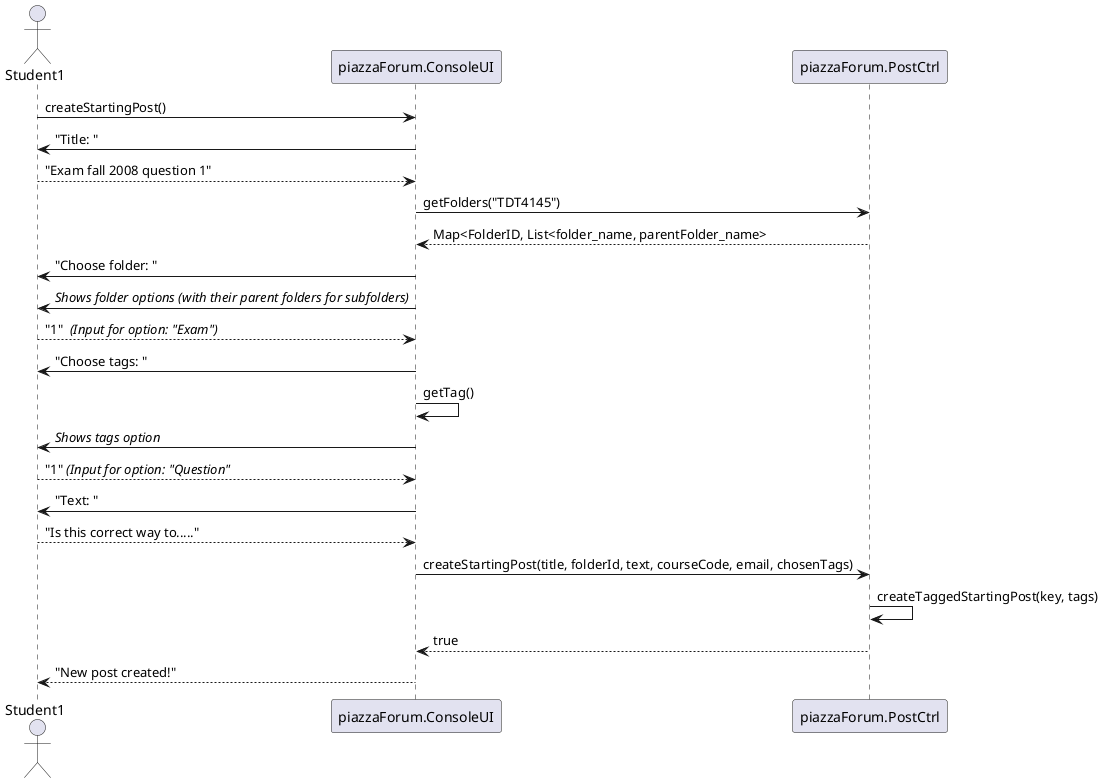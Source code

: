 @startuml
actor Student1
Student1 -> piazzaForum.ConsoleUI: createStartingPost()
piazzaForum.ConsoleUI -> Student1: "Title: "
Student1 --> piazzaForum.ConsoleUI: "Exam fall 2008 question 1"
piazzaForum.ConsoleUI -> piazzaForum.PostCtrl: getFolders("TDT4145")
piazzaForum.PostCtrl --> piazzaForum.ConsoleUI: Map<FolderID, List<folder_name, parentFolder_name>
piazzaForum.ConsoleUI -> Student1: "Choose folder: "
piazzaForum.ConsoleUI -> Student1: //Shows folder options (with their parent folders for subfolders)//
Student1 --> piazzaForum.ConsoleUI: "1"  //(Input for option: "Exam")//
piazzaForum.ConsoleUI -> Student1: "Choose tags: "
piazzaForum.ConsoleUI -> piazzaForum.ConsoleUI: getTag()
piazzaForum.ConsoleUI -> Student1: //Shows tags option//
Student1 --> piazzaForum.ConsoleUI: "1" //(Input for option: "Question"//
piazzaForum.ConsoleUI -> Student1: "Text: "
Student1 --> piazzaForum.ConsoleUI: "Is this correct way to....."
piazzaForum.ConsoleUI -> piazzaForum.PostCtrl: createStartingPost(title, folderId, text, courseCode, email, chosenTags)
piazzaForum.PostCtrl -> piazzaForum.PostCtrl: createTaggedStartingPost(key, tags)
piazzaForum.PostCtrl --> piazzaForum.ConsoleUI: true
piazzaForum.ConsoleUI --> Student1: "New post created!"
@enduml
